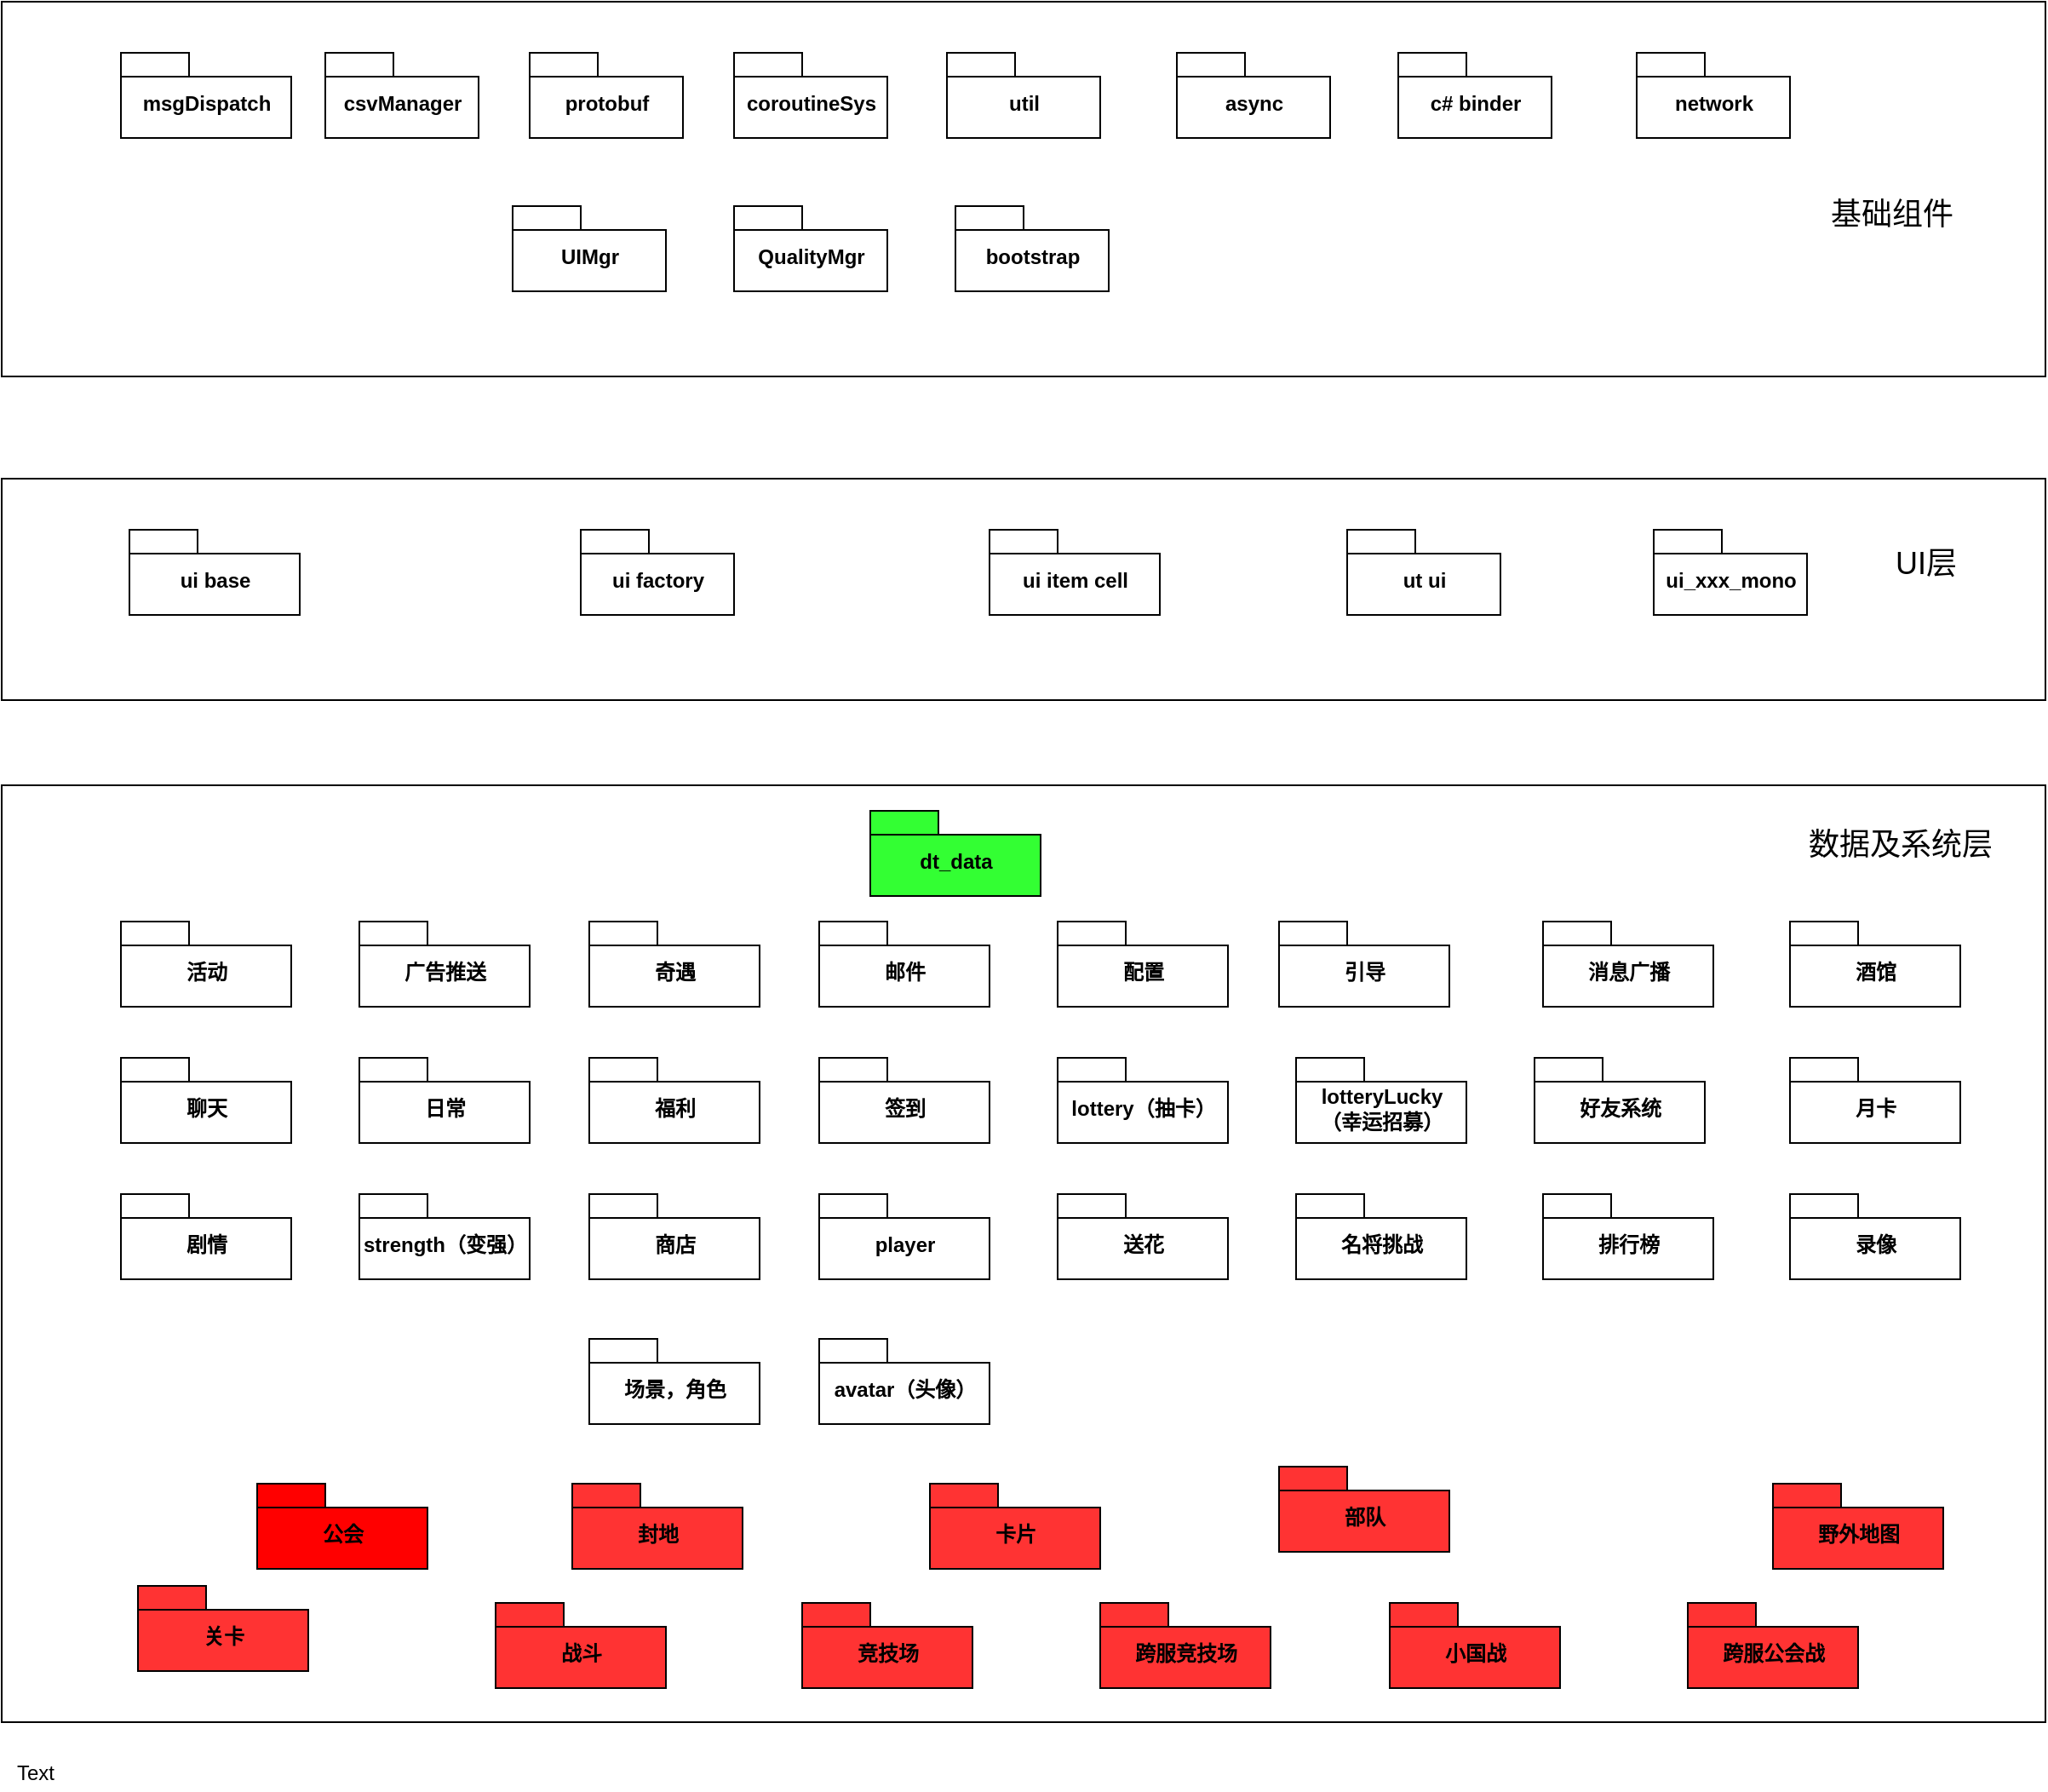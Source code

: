 <mxfile version="10.6.9" type="github"><diagram id="sm2qS4YOltwAFcUv_LiI" name="Page-1"><mxGraphModel dx="1394" dy="796" grid="1" gridSize="10" guides="1" tooltips="1" connect="1" arrows="1" fold="1" page="1" pageScale="1" pageWidth="1100" pageHeight="850" math="0" shadow="0"><root><mxCell id="0"/><mxCell id="1" parent="0"/><mxCell id="aeJJBFS_MYMTeNOkO-Ge-1" value="" style="rounded=0;whiteSpace=wrap;html=1;" parent="1" vertex="1"><mxGeometry x="20" y="20" width="1200" height="220" as="geometry"/></mxCell><mxCell id="aeJJBFS_MYMTeNOkO-Ge-2" value="msgDispatch" style="shape=folder;fontStyle=1;spacingTop=10;tabWidth=40;tabHeight=14;tabPosition=left;html=1;" parent="1" vertex="1"><mxGeometry x="90" y="50" width="100" height="50" as="geometry"/></mxCell><mxCell id="aeJJBFS_MYMTeNOkO-Ge-3" value="csvManager" style="shape=folder;fontStyle=1;spacingTop=10;tabWidth=40;tabHeight=14;tabPosition=left;html=1;" parent="1" vertex="1"><mxGeometry x="210" y="50" width="90" height="50" as="geometry"/></mxCell><mxCell id="aeJJBFS_MYMTeNOkO-Ge-4" value="protobuf" style="shape=folder;fontStyle=1;spacingTop=10;tabWidth=40;tabHeight=14;tabPosition=left;html=1;" parent="1" vertex="1"><mxGeometry x="330" y="50" width="90" height="50" as="geometry"/></mxCell><mxCell id="aeJJBFS_MYMTeNOkO-Ge-5" value="bootstrap" style="shape=folder;fontStyle=1;spacingTop=10;tabWidth=40;tabHeight=14;tabPosition=left;html=1;" parent="1" vertex="1"><mxGeometry x="580" y="140" width="90" height="50" as="geometry"/></mxCell><mxCell id="aeJJBFS_MYMTeNOkO-Ge-6" value="coroutineSys" style="shape=folder;fontStyle=1;spacingTop=10;tabWidth=40;tabHeight=14;tabPosition=left;html=1;" parent="1" vertex="1"><mxGeometry x="450" y="50" width="90" height="50" as="geometry"/></mxCell><mxCell id="aeJJBFS_MYMTeNOkO-Ge-7" value="util" style="shape=folder;fontStyle=1;spacingTop=10;tabWidth=40;tabHeight=14;tabPosition=left;html=1;" parent="1" vertex="1"><mxGeometry x="575" y="50" width="90" height="50" as="geometry"/></mxCell><mxCell id="aeJJBFS_MYMTeNOkO-Ge-8" value="QualityMgr" style="shape=folder;fontStyle=1;spacingTop=10;tabWidth=40;tabHeight=14;tabPosition=left;html=1;" parent="1" vertex="1"><mxGeometry x="450" y="140" width="90" height="50" as="geometry"/></mxCell><mxCell id="aeJJBFS_MYMTeNOkO-Ge-9" value="UIMgr" style="shape=folder;fontStyle=1;spacingTop=10;tabWidth=40;tabHeight=14;tabPosition=left;html=1;" parent="1" vertex="1"><mxGeometry x="320" y="140" width="90" height="50" as="geometry"/></mxCell><mxCell id="aeJJBFS_MYMTeNOkO-Ge-10" value="async" style="shape=folder;fontStyle=1;spacingTop=10;tabWidth=40;tabHeight=14;tabPosition=left;html=1;" parent="1" vertex="1"><mxGeometry x="710" y="50" width="90" height="50" as="geometry"/></mxCell><mxCell id="aeJJBFS_MYMTeNOkO-Ge-11" value="c# binder" style="shape=folder;fontStyle=1;spacingTop=10;tabWidth=40;tabHeight=14;tabPosition=left;html=1;" parent="1" vertex="1"><mxGeometry x="840" y="50" width="90" height="50" as="geometry"/></mxCell><mxCell id="aeJJBFS_MYMTeNOkO-Ge-12" value="" style="rounded=0;whiteSpace=wrap;html=1;" parent="1" vertex="1"><mxGeometry x="20" y="300" width="1200" height="130" as="geometry"/></mxCell><mxCell id="aeJJBFS_MYMTeNOkO-Ge-13" value="ui base" style="shape=folder;fontStyle=1;spacingTop=10;tabWidth=40;tabHeight=14;tabPosition=left;html=1;" parent="1" vertex="1"><mxGeometry x="95" y="330" width="100" height="50" as="geometry"/></mxCell><mxCell id="aeJJBFS_MYMTeNOkO-Ge-14" value="ui factory" style="shape=folder;fontStyle=1;spacingTop=10;tabWidth=40;tabHeight=14;tabPosition=left;html=1;" parent="1" vertex="1"><mxGeometry x="360" y="330" width="90" height="50" as="geometry"/></mxCell><mxCell id="aeJJBFS_MYMTeNOkO-Ge-15" value="ut ui" style="shape=folder;fontStyle=1;spacingTop=10;tabWidth=40;tabHeight=14;tabPosition=left;html=1;" parent="1" vertex="1"><mxGeometry x="810" y="330" width="90" height="50" as="geometry"/></mxCell><mxCell id="aeJJBFS_MYMTeNOkO-Ge-23" value="network" style="shape=folder;fontStyle=1;spacingTop=10;tabWidth=40;tabHeight=14;tabPosition=left;html=1;" parent="1" vertex="1"><mxGeometry x="980" y="50" width="90" height="50" as="geometry"/></mxCell><mxCell id="aeJJBFS_MYMTeNOkO-Ge-24" value="ui item cell" style="shape=folder;fontStyle=1;spacingTop=10;tabWidth=40;tabHeight=14;tabPosition=left;html=1;" parent="1" vertex="1"><mxGeometry x="600" y="330" width="100" height="50" as="geometry"/></mxCell><mxCell id="aeJJBFS_MYMTeNOkO-Ge-25" value="" style="rounded=0;whiteSpace=wrap;html=1;" parent="1" vertex="1"><mxGeometry x="20" y="480" width="1200" height="550" as="geometry"/></mxCell><mxCell id="aeJJBFS_MYMTeNOkO-Ge-26" value="dt_data&lt;br&gt;" style="shape=folder;fontStyle=1;spacingTop=10;tabWidth=40;tabHeight=14;tabPosition=left;html=1;fillColor=#33FF33;" parent="1" vertex="1"><mxGeometry x="530" y="495" width="100" height="50" as="geometry"/></mxCell><mxCell id="aeJJBFS_MYMTeNOkO-Ge-30" value="活动&lt;br&gt;" style="shape=folder;fontStyle=1;spacingTop=10;tabWidth=40;tabHeight=14;tabPosition=left;html=1;" parent="1" vertex="1"><mxGeometry x="90" y="560" width="100" height="50" as="geometry"/></mxCell><mxCell id="aeJJBFS_MYMTeNOkO-Ge-31" value="广告推送" style="shape=folder;fontStyle=1;spacingTop=10;tabWidth=40;tabHeight=14;tabPosition=left;html=1;" parent="1" vertex="1"><mxGeometry x="230" y="560" width="100" height="50" as="geometry"/></mxCell><mxCell id="aeJJBFS_MYMTeNOkO-Ge-32" value="奇遇" style="shape=folder;fontStyle=1;spacingTop=10;tabWidth=40;tabHeight=14;tabPosition=left;html=1;" parent="1" vertex="1"><mxGeometry x="365" y="560" width="100" height="50" as="geometry"/></mxCell><mxCell id="aeJJBFS_MYMTeNOkO-Ge-33" value="邮件" style="shape=folder;fontStyle=1;spacingTop=10;tabWidth=40;tabHeight=14;tabPosition=left;html=1;" parent="1" vertex="1"><mxGeometry x="500" y="560" width="100" height="50" as="geometry"/></mxCell><mxCell id="aeJJBFS_MYMTeNOkO-Ge-34" value="配置" style="shape=folder;fontStyle=1;spacingTop=10;tabWidth=40;tabHeight=14;tabPosition=left;html=1;" parent="1" vertex="1"><mxGeometry x="640" y="560" width="100" height="50" as="geometry"/></mxCell><mxCell id="aeJJBFS_MYMTeNOkO-Ge-35" value="avatar（头像）" style="shape=folder;fontStyle=1;spacingTop=10;tabWidth=40;tabHeight=14;tabPosition=left;html=1;" parent="1" vertex="1"><mxGeometry x="500" y="805" width="100" height="50" as="geometry"/></mxCell><mxCell id="aeJJBFS_MYMTeNOkO-Ge-36" value="战斗" style="shape=folder;fontStyle=1;spacingTop=10;tabWidth=40;tabHeight=14;tabPosition=left;html=1;fillColor=#FF3333;" parent="1" vertex="1"><mxGeometry x="310" y="960" width="100" height="50" as="geometry"/></mxCell><mxCell id="aeJJBFS_MYMTeNOkO-Ge-37" value="消息广播" style="shape=folder;fontStyle=1;spacingTop=10;tabWidth=40;tabHeight=14;tabPosition=left;html=1;" parent="1" vertex="1"><mxGeometry x="925" y="560" width="100" height="50" as="geometry"/></mxCell><mxCell id="aeJJBFS_MYMTeNOkO-Ge-38" value="部队" style="shape=folder;fontStyle=1;spacingTop=10;tabWidth=40;tabHeight=14;tabPosition=left;html=1;fillColor=#FF3333;" parent="1" vertex="1"><mxGeometry x="770" y="880" width="100" height="50" as="geometry"/></mxCell><mxCell id="aeJJBFS_MYMTeNOkO-Ge-39" value="卡片" style="shape=folder;fontStyle=1;spacingTop=10;tabWidth=40;tabHeight=14;tabPosition=left;html=1;fillColor=#FF3333;" parent="1" vertex="1"><mxGeometry x="565" y="890" width="100" height="50" as="geometry"/></mxCell><mxCell id="aeJJBFS_MYMTeNOkO-Ge-40" value="聊天" style="shape=folder;fontStyle=1;spacingTop=10;tabWidth=40;tabHeight=14;tabPosition=left;html=1;" parent="1" vertex="1"><mxGeometry x="90" y="640" width="100" height="50" as="geometry"/></mxCell><mxCell id="aeJJBFS_MYMTeNOkO-Ge-41" value="日常" style="shape=folder;fontStyle=1;spacingTop=10;tabWidth=40;tabHeight=14;tabPosition=left;html=1;" parent="1" vertex="1"><mxGeometry x="230" y="640" width="100" height="50" as="geometry"/></mxCell><mxCell id="aeJJBFS_MYMTeNOkO-Ge-42" value="福利" style="shape=folder;fontStyle=1;spacingTop=10;tabWidth=40;tabHeight=14;tabPosition=left;html=1;" parent="1" vertex="1"><mxGeometry x="365" y="640" width="100" height="50" as="geometry"/></mxCell><mxCell id="aeJJBFS_MYMTeNOkO-Ge-43" value="签到" style="shape=folder;fontStyle=1;spacingTop=10;tabWidth=40;tabHeight=14;tabPosition=left;html=1;" parent="1" vertex="1"><mxGeometry x="500" y="640" width="100" height="50" as="geometry"/></mxCell><mxCell id="aeJJBFS_MYMTeNOkO-Ge-44" value="lottery（抽卡）" style="shape=folder;fontStyle=1;spacingTop=10;tabWidth=40;tabHeight=14;tabPosition=left;html=1;" parent="1" vertex="1"><mxGeometry x="640" y="640" width="100" height="50" as="geometry"/></mxCell><mxCell id="aeJJBFS_MYMTeNOkO-Ge-45" value="lotteryLucky&lt;br&gt;（幸运招募）" style="shape=folder;fontStyle=1;spacingTop=10;tabWidth=40;tabHeight=14;tabPosition=left;html=1;" parent="1" vertex="1"><mxGeometry x="780" y="640" width="100" height="50" as="geometry"/></mxCell><mxCell id="aeJJBFS_MYMTeNOkO-Ge-46" value="关卡" style="shape=folder;fontStyle=1;spacingTop=10;tabWidth=40;tabHeight=14;tabPosition=left;html=1;fillColor=#FF3333;" parent="1" vertex="1"><mxGeometry x="100" y="950" width="100" height="50" as="geometry"/></mxCell><mxCell id="aeJJBFS_MYMTeNOkO-Ge-47" value="月卡" style="shape=folder;fontStyle=1;spacingTop=10;tabWidth=40;tabHeight=14;tabPosition=left;html=1;" parent="1" vertex="1"><mxGeometry x="1070" y="640" width="100" height="50" as="geometry"/></mxCell><mxCell id="aeJJBFS_MYMTeNOkO-Ge-48" value="公会" style="shape=folder;fontStyle=1;spacingTop=10;tabWidth=40;tabHeight=14;tabPosition=left;html=1;fillColor=#FF0000;" parent="1" vertex="1"><mxGeometry x="170" y="890" width="100" height="50" as="geometry"/></mxCell><mxCell id="aeJJBFS_MYMTeNOkO-Ge-49" value="封地" style="shape=folder;fontStyle=1;spacingTop=10;tabWidth=40;tabHeight=14;tabPosition=left;html=1;fillColor=#FF3333;" parent="1" vertex="1"><mxGeometry x="355" y="890" width="100" height="50" as="geometry"/></mxCell><mxCell id="aeJJBFS_MYMTeNOkO-Ge-50" value="好友系统&lt;br&gt;" style="shape=folder;fontStyle=1;spacingTop=10;tabWidth=40;tabHeight=14;tabPosition=left;html=1;" parent="1" vertex="1"><mxGeometry x="920" y="640" width="100" height="50" as="geometry"/></mxCell><mxCell id="aeJJBFS_MYMTeNOkO-Ge-51" value="野外地图" style="shape=folder;fontStyle=1;spacingTop=10;tabWidth=40;tabHeight=14;tabPosition=left;html=1;fillColor=#FF3333;" parent="1" vertex="1"><mxGeometry x="1060" y="890" width="100" height="50" as="geometry"/></mxCell><mxCell id="aeJJBFS_MYMTeNOkO-Ge-52" value="竞技场" style="shape=folder;fontStyle=1;spacingTop=10;tabWidth=40;tabHeight=14;tabPosition=left;html=1;fillColor=#FF3333;" parent="1" vertex="1"><mxGeometry x="490" y="960" width="100" height="50" as="geometry"/></mxCell><mxCell id="aeJJBFS_MYMTeNOkO-Ge-53" value="酒馆" style="shape=folder;fontStyle=1;spacingTop=10;tabWidth=40;tabHeight=14;tabPosition=left;html=1;" parent="1" vertex="1"><mxGeometry x="1070" y="560" width="100" height="50" as="geometry"/></mxCell><mxCell id="aeJJBFS_MYMTeNOkO-Ge-54" value="剧情" style="shape=folder;fontStyle=1;spacingTop=10;tabWidth=40;tabHeight=14;tabPosition=left;html=1;" parent="1" vertex="1"><mxGeometry x="90" y="720" width="100" height="50" as="geometry"/></mxCell><mxCell id="aeJJBFS_MYMTeNOkO-Ge-55" value="strength（变强）" style="shape=folder;fontStyle=1;spacingTop=10;tabWidth=40;tabHeight=14;tabPosition=left;html=1;" parent="1" vertex="1"><mxGeometry x="230" y="720" width="100" height="50" as="geometry"/></mxCell><mxCell id="aeJJBFS_MYMTeNOkO-Ge-56" value="名将挑战" style="shape=folder;fontStyle=1;spacingTop=10;tabWidth=40;tabHeight=14;tabPosition=left;html=1;" parent="1" vertex="1"><mxGeometry x="780" y="720" width="100" height="50" as="geometry"/></mxCell><mxCell id="aeJJBFS_MYMTeNOkO-Ge-57" value="player" style="shape=folder;fontStyle=1;spacingTop=10;tabWidth=40;tabHeight=14;tabPosition=left;html=1;" parent="1" vertex="1"><mxGeometry x="500" y="720" width="100" height="50" as="geometry"/></mxCell><mxCell id="aeJJBFS_MYMTeNOkO-Ge-58" value="送花" style="shape=folder;fontStyle=1;spacingTop=10;tabWidth=40;tabHeight=14;tabPosition=left;html=1;" parent="1" vertex="1"><mxGeometry x="640" y="720" width="100" height="50" as="geometry"/></mxCell><mxCell id="aeJJBFS_MYMTeNOkO-Ge-60" value="引导" style="shape=folder;fontStyle=1;spacingTop=10;tabWidth=40;tabHeight=14;tabPosition=left;html=1;" parent="1" vertex="1"><mxGeometry x="770" y="560" width="100" height="50" as="geometry"/></mxCell><mxCell id="aeJJBFS_MYMTeNOkO-Ge-61" value="商店" style="shape=folder;fontStyle=1;spacingTop=10;tabWidth=40;tabHeight=14;tabPosition=left;html=1;" parent="1" vertex="1"><mxGeometry x="365" y="720" width="100" height="50" as="geometry"/></mxCell><mxCell id="aeJJBFS_MYMTeNOkO-Ge-62" value="排行榜" style="shape=folder;fontStyle=1;spacingTop=10;tabWidth=40;tabHeight=14;tabPosition=left;html=1;" parent="1" vertex="1"><mxGeometry x="925" y="720" width="100" height="50" as="geometry"/></mxCell><mxCell id="aeJJBFS_MYMTeNOkO-Ge-63" value="小国战" style="shape=folder;fontStyle=1;spacingTop=10;tabWidth=40;tabHeight=14;tabPosition=left;html=1;fillColor=#FF3333;" parent="1" vertex="1"><mxGeometry x="835" y="960" width="100" height="50" as="geometry"/></mxCell><mxCell id="aeJJBFS_MYMTeNOkO-Ge-64" value="跨服公会战" style="shape=folder;fontStyle=1;spacingTop=10;tabWidth=40;tabHeight=14;tabPosition=left;html=1;fillColor=#FF3333;" parent="1" vertex="1"><mxGeometry x="1010" y="960" width="100" height="50" as="geometry"/></mxCell><mxCell id="aeJJBFS_MYMTeNOkO-Ge-65" value="录像" style="shape=folder;fontStyle=1;spacingTop=10;tabWidth=40;tabHeight=14;tabPosition=left;html=1;" parent="1" vertex="1"><mxGeometry x="1070" y="720" width="100" height="50" as="geometry"/></mxCell><mxCell id="aeJJBFS_MYMTeNOkO-Ge-66" value="跨服竞技场" style="shape=folder;fontStyle=1;spacingTop=10;tabWidth=40;tabHeight=14;tabPosition=left;html=1;fillColor=#FF3333;" parent="1" vertex="1"><mxGeometry x="665" y="960" width="100" height="50" as="geometry"/></mxCell><mxCell id="aeJJBFS_MYMTeNOkO-Ge-68" value="场景，角色" style="shape=folder;fontStyle=1;spacingTop=10;tabWidth=40;tabHeight=14;tabPosition=left;html=1;" parent="1" vertex="1"><mxGeometry x="365" y="805" width="100" height="50" as="geometry"/></mxCell><mxCell id="BPB3upv9RETrhcdS6dBV-1" value="Text" style="text;html=1;strokeColor=none;fillColor=none;align=center;verticalAlign=middle;whiteSpace=wrap;rounded=0;" vertex="1" parent="1"><mxGeometry x="20" y="1050" width="40" height="20" as="geometry"/></mxCell><mxCell id="BPB3upv9RETrhcdS6dBV-2" value="&lt;font style=&quot;font-size: 18px&quot;&gt;基础组件&lt;/font&gt;" style="text;html=1;strokeColor=none;fillColor=none;align=center;verticalAlign=middle;whiteSpace=wrap;rounded=0;" vertex="1" parent="1"><mxGeometry x="1070" y="125" width="120" height="40" as="geometry"/></mxCell><mxCell id="BPB3upv9RETrhcdS6dBV-3" value="ui_xxx_mono" style="shape=folder;fontStyle=1;spacingTop=10;tabWidth=40;tabHeight=14;tabPosition=left;html=1;" vertex="1" parent="1"><mxGeometry x="990" y="330" width="90" height="50" as="geometry"/></mxCell><mxCell id="BPB3upv9RETrhcdS6dBV-4" value="&lt;font style=&quot;font-size: 18px&quot;&gt;UI层&lt;/font&gt;" style="text;html=1;strokeColor=none;fillColor=none;align=center;verticalAlign=middle;whiteSpace=wrap;rounded=0;" vertex="1" parent="1"><mxGeometry x="1090" y="330" width="120" height="40" as="geometry"/></mxCell><mxCell id="BPB3upv9RETrhcdS6dBV-5" value="&lt;font style=&quot;font-size: 18px&quot;&gt;数据及系统层&lt;/font&gt;" style="text;html=1;strokeColor=none;fillColor=none;align=center;verticalAlign=middle;whiteSpace=wrap;rounded=0;" vertex="1" parent="1"><mxGeometry x="1070" y="500" width="130" height="30" as="geometry"/></mxCell></root></mxGraphModel></diagram></mxfile>